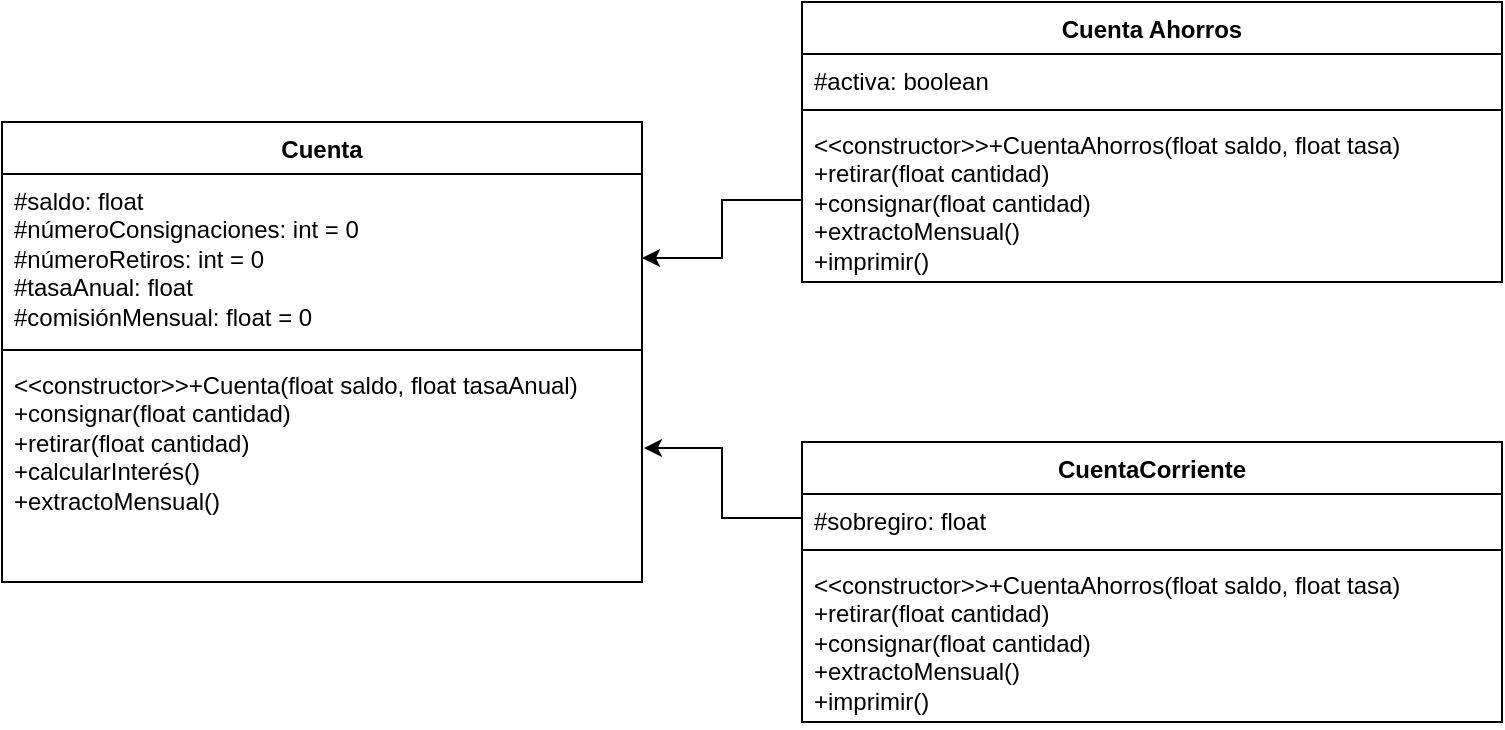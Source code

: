 <mxfile version="27.0.6">
  <diagram name="Página-1" id="KQsrEmijEbMgjs4g3RlA">
    <mxGraphModel dx="867" dy="209" grid="1" gridSize="10" guides="1" tooltips="1" connect="1" arrows="1" fold="1" page="1" pageScale="1" pageWidth="827" pageHeight="1169" math="0" shadow="0">
      <root>
        <mxCell id="0" />
        <mxCell id="1" parent="0" />
        <mxCell id="j0OqBsVxtlCFyyd33KA1-1" value="Cuenta" style="swimlane;fontStyle=1;align=center;verticalAlign=top;childLayout=stackLayout;horizontal=1;startSize=26;horizontalStack=0;resizeParent=1;resizeParentMax=0;resizeLast=0;collapsible=1;marginBottom=0;whiteSpace=wrap;html=1;" parent="1" vertex="1">
          <mxGeometry x="110" y="170" width="320" height="230" as="geometry" />
        </mxCell>
        <mxCell id="j0OqBsVxtlCFyyd33KA1-2" value="#saldo: float&lt;div&gt;#númeroConsignaciones: int = 0&lt;/div&gt;&lt;div&gt;#númeroRetiros: int = 0&lt;/div&gt;&lt;div&gt;#tasaAnual: float&lt;/div&gt;&lt;div&gt;#comisiónMensual: float = 0&lt;/div&gt;&lt;div&gt;&lt;br&gt;&lt;/div&gt;" style="text;strokeColor=none;fillColor=none;align=left;verticalAlign=top;spacingLeft=4;spacingRight=4;overflow=hidden;rotatable=0;points=[[0,0.5],[1,0.5]];portConstraint=eastwest;whiteSpace=wrap;html=1;" parent="j0OqBsVxtlCFyyd33KA1-1" vertex="1">
          <mxGeometry y="26" width="320" height="84" as="geometry" />
        </mxCell>
        <mxCell id="j0OqBsVxtlCFyyd33KA1-3" value="" style="line;strokeWidth=1;fillColor=none;align=left;verticalAlign=middle;spacingTop=-1;spacingLeft=3;spacingRight=3;rotatable=0;labelPosition=right;points=[];portConstraint=eastwest;strokeColor=inherit;" parent="j0OqBsVxtlCFyyd33KA1-1" vertex="1">
          <mxGeometry y="110" width="320" height="8" as="geometry" />
        </mxCell>
        <mxCell id="j0OqBsVxtlCFyyd33KA1-4" value="&amp;lt;&amp;lt;constructor&amp;gt;&amp;gt;+Cuenta(float saldo, float tasaAnual)&lt;div&gt;+consignar(float cantidad)&lt;/div&gt;&lt;div&gt;+retirar(float cantidad)&lt;/div&gt;&lt;div&gt;+calcularInterés()&lt;/div&gt;&lt;div&gt;+extractoMensual()&lt;/div&gt;&lt;div&gt;&lt;br&gt;&lt;/div&gt;&lt;div&gt;&lt;br&gt;&lt;/div&gt;" style="text;strokeColor=none;fillColor=none;align=left;verticalAlign=top;spacingLeft=4;spacingRight=4;overflow=hidden;rotatable=0;points=[[0,0.5],[1,0.5]];portConstraint=eastwest;whiteSpace=wrap;html=1;" parent="j0OqBsVxtlCFyyd33KA1-1" vertex="1">
          <mxGeometry y="118" width="320" height="112" as="geometry" />
        </mxCell>
        <mxCell id="R2WdfzUIB0Nas5h1J5XU-1" value="Cuenta Ahorros" style="swimlane;fontStyle=1;align=center;verticalAlign=top;childLayout=stackLayout;horizontal=1;startSize=26;horizontalStack=0;resizeParent=1;resizeParentMax=0;resizeLast=0;collapsible=1;marginBottom=0;whiteSpace=wrap;html=1;" vertex="1" parent="1">
          <mxGeometry x="510" y="110" width="350" height="140" as="geometry" />
        </mxCell>
        <mxCell id="R2WdfzUIB0Nas5h1J5XU-2" value="&lt;div&gt;#activa: boolean&lt;/div&gt;" style="text;strokeColor=none;fillColor=none;align=left;verticalAlign=top;spacingLeft=4;spacingRight=4;overflow=hidden;rotatable=0;points=[[0,0.5],[1,0.5]];portConstraint=eastwest;whiteSpace=wrap;html=1;" vertex="1" parent="R2WdfzUIB0Nas5h1J5XU-1">
          <mxGeometry y="26" width="350" height="24" as="geometry" />
        </mxCell>
        <mxCell id="R2WdfzUIB0Nas5h1J5XU-3" value="" style="line;strokeWidth=1;fillColor=none;align=left;verticalAlign=middle;spacingTop=-1;spacingLeft=3;spacingRight=3;rotatable=0;labelPosition=right;points=[];portConstraint=eastwest;strokeColor=inherit;" vertex="1" parent="R2WdfzUIB0Nas5h1J5XU-1">
          <mxGeometry y="50" width="350" height="8" as="geometry" />
        </mxCell>
        <mxCell id="R2WdfzUIB0Nas5h1J5XU-4" value="&amp;lt;&amp;lt;constructor&amp;gt;&amp;gt;+CuentaAhorros(float saldo, float tasa)&lt;div&gt;+retirar(float cantidad)&lt;/div&gt;&lt;div&gt;+consignar(float cantidad)&lt;/div&gt;&lt;div&gt;+extractoMensual()&lt;/div&gt;&lt;div&gt;+imprimir()&lt;/div&gt;&lt;div&gt;&lt;br&gt;&lt;/div&gt;&lt;div&gt;&lt;br&gt;&lt;/div&gt;" style="text;strokeColor=none;fillColor=none;align=left;verticalAlign=top;spacingLeft=4;spacingRight=4;overflow=hidden;rotatable=0;points=[[0,0.5],[1,0.5]];portConstraint=eastwest;whiteSpace=wrap;html=1;" vertex="1" parent="R2WdfzUIB0Nas5h1J5XU-1">
          <mxGeometry y="58" width="350" height="82" as="geometry" />
        </mxCell>
        <mxCell id="R2WdfzUIB0Nas5h1J5XU-6" style="edgeStyle=orthogonalEdgeStyle;rounded=0;orthogonalLoop=1;jettySize=auto;html=1;" edge="1" parent="1" source="R2WdfzUIB0Nas5h1J5XU-4" target="j0OqBsVxtlCFyyd33KA1-2">
          <mxGeometry relative="1" as="geometry" />
        </mxCell>
        <mxCell id="R2WdfzUIB0Nas5h1J5XU-7" value="CuentaCorriente" style="swimlane;fontStyle=1;align=center;verticalAlign=top;childLayout=stackLayout;horizontal=1;startSize=26;horizontalStack=0;resizeParent=1;resizeParentMax=0;resizeLast=0;collapsible=1;marginBottom=0;whiteSpace=wrap;html=1;" vertex="1" parent="1">
          <mxGeometry x="510" y="330" width="350" height="140" as="geometry" />
        </mxCell>
        <mxCell id="R2WdfzUIB0Nas5h1J5XU-8" value="&lt;div&gt;#sobregiro: float&lt;/div&gt;" style="text;strokeColor=none;fillColor=none;align=left;verticalAlign=top;spacingLeft=4;spacingRight=4;overflow=hidden;rotatable=0;points=[[0,0.5],[1,0.5]];portConstraint=eastwest;whiteSpace=wrap;html=1;" vertex="1" parent="R2WdfzUIB0Nas5h1J5XU-7">
          <mxGeometry y="26" width="350" height="24" as="geometry" />
        </mxCell>
        <mxCell id="R2WdfzUIB0Nas5h1J5XU-9" value="" style="line;strokeWidth=1;fillColor=none;align=left;verticalAlign=middle;spacingTop=-1;spacingLeft=3;spacingRight=3;rotatable=0;labelPosition=right;points=[];portConstraint=eastwest;strokeColor=inherit;" vertex="1" parent="R2WdfzUIB0Nas5h1J5XU-7">
          <mxGeometry y="50" width="350" height="8" as="geometry" />
        </mxCell>
        <mxCell id="R2WdfzUIB0Nas5h1J5XU-10" value="&amp;lt;&amp;lt;constructor&amp;gt;&amp;gt;+CuentaAhorros(float saldo, float tasa)&lt;div&gt;+retirar(float cantidad)&lt;/div&gt;&lt;div&gt;+consignar(float cantidad)&lt;/div&gt;&lt;div&gt;+extractoMensual()&lt;/div&gt;&lt;div&gt;+imprimir()&lt;/div&gt;&lt;div&gt;&lt;br&gt;&lt;/div&gt;&lt;div&gt;&lt;br&gt;&lt;/div&gt;" style="text;strokeColor=none;fillColor=none;align=left;verticalAlign=top;spacingLeft=4;spacingRight=4;overflow=hidden;rotatable=0;points=[[0,0.5],[1,0.5]];portConstraint=eastwest;whiteSpace=wrap;html=1;" vertex="1" parent="R2WdfzUIB0Nas5h1J5XU-7">
          <mxGeometry y="58" width="350" height="82" as="geometry" />
        </mxCell>
        <mxCell id="R2WdfzUIB0Nas5h1J5XU-11" style="edgeStyle=orthogonalEdgeStyle;rounded=0;orthogonalLoop=1;jettySize=auto;html=1;entryX=1.003;entryY=0.402;entryDx=0;entryDy=0;entryPerimeter=0;" edge="1" parent="1" source="R2WdfzUIB0Nas5h1J5XU-8" target="j0OqBsVxtlCFyyd33KA1-4">
          <mxGeometry relative="1" as="geometry" />
        </mxCell>
      </root>
    </mxGraphModel>
  </diagram>
</mxfile>
